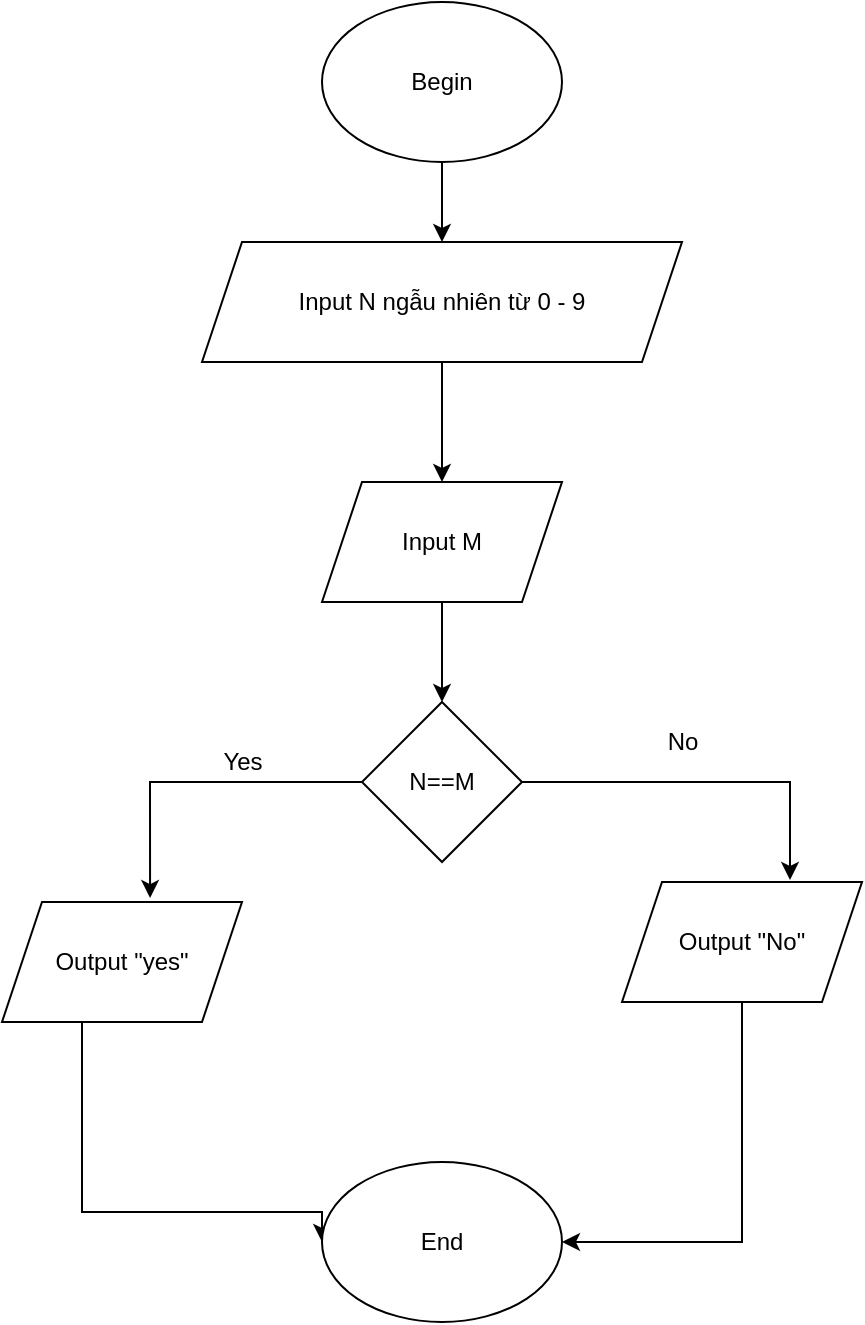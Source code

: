 <mxfile version="15.4.0" type="device"><diagram id="C5RBs43oDa-KdzZeNtuy" name="Page-1"><mxGraphModel dx="852" dy="494" grid="1" gridSize="10" guides="1" tooltips="1" connect="1" arrows="1" fold="1" page="1" pageScale="1" pageWidth="827" pageHeight="1169" math="0" shadow="0"><root><mxCell id="WIyWlLk6GJQsqaUBKTNV-0"/><mxCell id="WIyWlLk6GJQsqaUBKTNV-1" parent="WIyWlLk6GJQsqaUBKTNV-0"/><mxCell id="zSdxWb0Eg5NF2CkCWZTk-12" style="edgeStyle=orthogonalEdgeStyle;rounded=0;orthogonalLoop=1;jettySize=auto;html=1;exitX=0.5;exitY=1;exitDx=0;exitDy=0;entryX=0.5;entryY=0;entryDx=0;entryDy=0;" edge="1" parent="WIyWlLk6GJQsqaUBKTNV-1" source="zSdxWb0Eg5NF2CkCWZTk-0" target="zSdxWb0Eg5NF2CkCWZTk-1"><mxGeometry relative="1" as="geometry"/></mxCell><mxCell id="zSdxWb0Eg5NF2CkCWZTk-0" value="Begin" style="ellipse;whiteSpace=wrap;html=1;" vertex="1" parent="WIyWlLk6GJQsqaUBKTNV-1"><mxGeometry x="340" y="20" width="120" height="80" as="geometry"/></mxCell><mxCell id="zSdxWb0Eg5NF2CkCWZTk-13" style="edgeStyle=orthogonalEdgeStyle;rounded=0;orthogonalLoop=1;jettySize=auto;html=1;entryX=0.5;entryY=0;entryDx=0;entryDy=0;" edge="1" parent="WIyWlLk6GJQsqaUBKTNV-1" source="zSdxWb0Eg5NF2CkCWZTk-1" target="zSdxWb0Eg5NF2CkCWZTk-2"><mxGeometry relative="1" as="geometry"/></mxCell><mxCell id="zSdxWb0Eg5NF2CkCWZTk-1" value="Input N ngẫu nhiên từ 0 - 9" style="shape=parallelogram;perimeter=parallelogramPerimeter;whiteSpace=wrap;html=1;fixedSize=1;" vertex="1" parent="WIyWlLk6GJQsqaUBKTNV-1"><mxGeometry x="280" y="140" width="240" height="60" as="geometry"/></mxCell><mxCell id="zSdxWb0Eg5NF2CkCWZTk-14" style="edgeStyle=orthogonalEdgeStyle;rounded=0;orthogonalLoop=1;jettySize=auto;html=1;exitX=0.5;exitY=1;exitDx=0;exitDy=0;entryX=0.5;entryY=0;entryDx=0;entryDy=0;" edge="1" parent="WIyWlLk6GJQsqaUBKTNV-1" source="zSdxWb0Eg5NF2CkCWZTk-2" target="zSdxWb0Eg5NF2CkCWZTk-3"><mxGeometry relative="1" as="geometry"/></mxCell><mxCell id="zSdxWb0Eg5NF2CkCWZTk-2" value="Input M" style="shape=parallelogram;perimeter=parallelogramPerimeter;whiteSpace=wrap;html=1;fixedSize=1;" vertex="1" parent="WIyWlLk6GJQsqaUBKTNV-1"><mxGeometry x="340" y="260" width="120" height="60" as="geometry"/></mxCell><mxCell id="zSdxWb0Eg5NF2CkCWZTk-7" style="edgeStyle=orthogonalEdgeStyle;rounded=0;orthogonalLoop=1;jettySize=auto;html=1;exitX=0;exitY=0.5;exitDx=0;exitDy=0;entryX=0.617;entryY=-0.033;entryDx=0;entryDy=0;entryPerimeter=0;" edge="1" parent="WIyWlLk6GJQsqaUBKTNV-1" source="zSdxWb0Eg5NF2CkCWZTk-3" target="zSdxWb0Eg5NF2CkCWZTk-4"><mxGeometry relative="1" as="geometry"><mxPoint x="240" y="410" as="targetPoint"/></mxGeometry></mxCell><mxCell id="zSdxWb0Eg5NF2CkCWZTk-8" style="edgeStyle=orthogonalEdgeStyle;rounded=0;orthogonalLoop=1;jettySize=auto;html=1;exitX=1;exitY=0.5;exitDx=0;exitDy=0;entryX=0.7;entryY=-0.017;entryDx=0;entryDy=0;entryPerimeter=0;" edge="1" parent="WIyWlLk6GJQsqaUBKTNV-1" source="zSdxWb0Eg5NF2CkCWZTk-3" target="zSdxWb0Eg5NF2CkCWZTk-5"><mxGeometry relative="1" as="geometry"/></mxCell><mxCell id="zSdxWb0Eg5NF2CkCWZTk-3" value="N==M" style="rhombus;whiteSpace=wrap;html=1;" vertex="1" parent="WIyWlLk6GJQsqaUBKTNV-1"><mxGeometry x="360" y="370" width="80" height="80" as="geometry"/></mxCell><mxCell id="zSdxWb0Eg5NF2CkCWZTk-11" style="edgeStyle=orthogonalEdgeStyle;rounded=0;orthogonalLoop=1;jettySize=auto;html=1;entryX=0;entryY=0.5;entryDx=0;entryDy=0;" edge="1" parent="WIyWlLk6GJQsqaUBKTNV-1" source="zSdxWb0Eg5NF2CkCWZTk-4" target="zSdxWb0Eg5NF2CkCWZTk-6"><mxGeometry relative="1" as="geometry"><Array as="points"><mxPoint x="220" y="625"/></Array></mxGeometry></mxCell><mxCell id="zSdxWb0Eg5NF2CkCWZTk-4" value="Output &quot;yes&quot;" style="shape=parallelogram;perimeter=parallelogramPerimeter;whiteSpace=wrap;html=1;fixedSize=1;" vertex="1" parent="WIyWlLk6GJQsqaUBKTNV-1"><mxGeometry x="180" y="470" width="120" height="60" as="geometry"/></mxCell><mxCell id="zSdxWb0Eg5NF2CkCWZTk-10" style="edgeStyle=orthogonalEdgeStyle;rounded=0;orthogonalLoop=1;jettySize=auto;html=1;exitX=0.5;exitY=1;exitDx=0;exitDy=0;entryX=1;entryY=0.5;entryDx=0;entryDy=0;" edge="1" parent="WIyWlLk6GJQsqaUBKTNV-1" source="zSdxWb0Eg5NF2CkCWZTk-5" target="zSdxWb0Eg5NF2CkCWZTk-6"><mxGeometry relative="1" as="geometry"/></mxCell><mxCell id="zSdxWb0Eg5NF2CkCWZTk-5" value="Output &quot;No&quot;" style="shape=parallelogram;perimeter=parallelogramPerimeter;whiteSpace=wrap;html=1;fixedSize=1;" vertex="1" parent="WIyWlLk6GJQsqaUBKTNV-1"><mxGeometry x="490" y="460" width="120" height="60" as="geometry"/></mxCell><mxCell id="zSdxWb0Eg5NF2CkCWZTk-6" value="End" style="ellipse;whiteSpace=wrap;html=1;" vertex="1" parent="WIyWlLk6GJQsqaUBKTNV-1"><mxGeometry x="340" y="600" width="120" height="80" as="geometry"/></mxCell><mxCell id="zSdxWb0Eg5NF2CkCWZTk-15" value="Yes" style="text;html=1;align=center;verticalAlign=middle;resizable=0;points=[];autosize=1;strokeColor=none;fillColor=none;" vertex="1" parent="WIyWlLk6GJQsqaUBKTNV-1"><mxGeometry x="280" y="390" width="40" height="20" as="geometry"/></mxCell><mxCell id="zSdxWb0Eg5NF2CkCWZTk-16" value="No" style="text;html=1;align=center;verticalAlign=middle;resizable=0;points=[];autosize=1;strokeColor=none;fillColor=none;" vertex="1" parent="WIyWlLk6GJQsqaUBKTNV-1"><mxGeometry x="505" y="380" width="30" height="20" as="geometry"/></mxCell></root></mxGraphModel></diagram></mxfile>